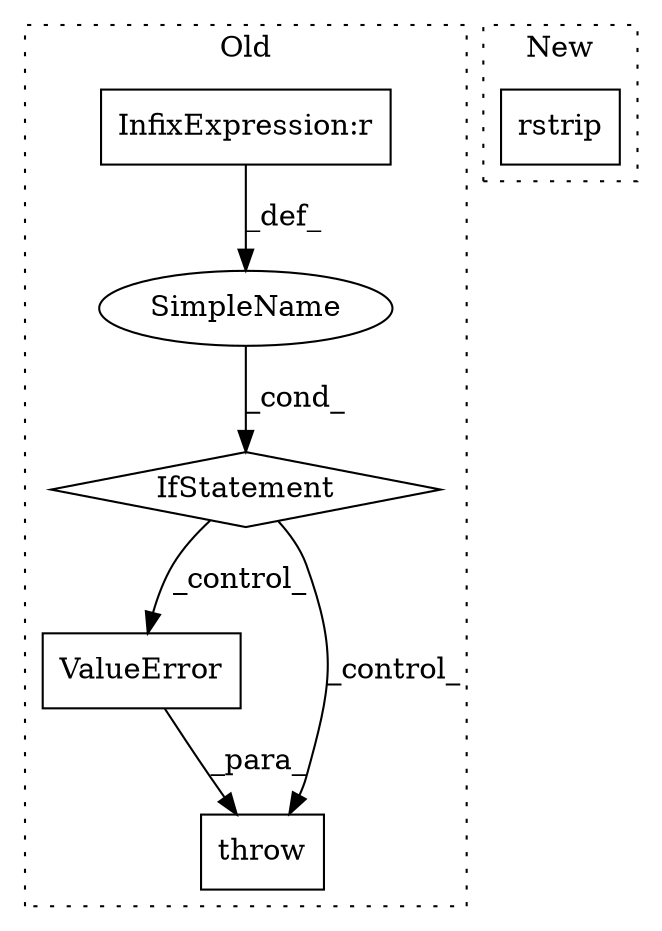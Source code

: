 digraph G {
subgraph cluster0 {
1 [label="ValueError" a="32" s="10160,10242" l="11,2" shape="box"];
3 [label="IfStatement" a="25" s="10121,10142" l="4,2" shape="diamond"];
4 [label="SimpleName" a="42" s="" l="" shape="ellipse"];
5 [label="throw" a="53" s="10154" l="6" shape="box"];
6 [label="InfixExpression:r" a="27" s="10134" l="4" shape="box"];
label = "Old";
style="dotted";
}
subgraph cluster1 {
2 [label="rstrip" a="32" s="9801,9811" l="7,1" shape="box"];
label = "New";
style="dotted";
}
1 -> 5 [label="_para_"];
3 -> 5 [label="_control_"];
3 -> 1 [label="_control_"];
4 -> 3 [label="_cond_"];
6 -> 4 [label="_def_"];
}